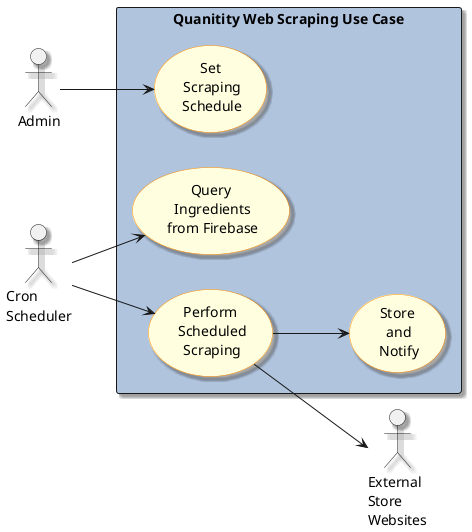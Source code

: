 @startuml
skinparam shadowing true
skinparam usecase {
    BackgroundColor LightYellow
    BorderColor DarkOrange
    FontColor Black
    FontSize 14
}
left to right direction
actor "Admin" as User
actor "External\nStore\nWebsites" as Website
actor "Cron\nScheduler" as Cron

rectangle "Quanitity Web Scraping Use Case" #LightSteelBlue {
  usecase "Set\n Scraping\n Schedule" as SetSchedule
  usecase "Query\n Ingredients\n from Firebase" as QueryFirebase
  usecase "Perform\n Scheduled\n Scraping" as Scrape
  usecase "Store\n and\n Notify" as StoreNotify
}

User --> SetSchedule
Cron --> QueryFirebase
Cron --> Scrape
Scrape --> Website
Scrape --> StoreNotify
@enduml

